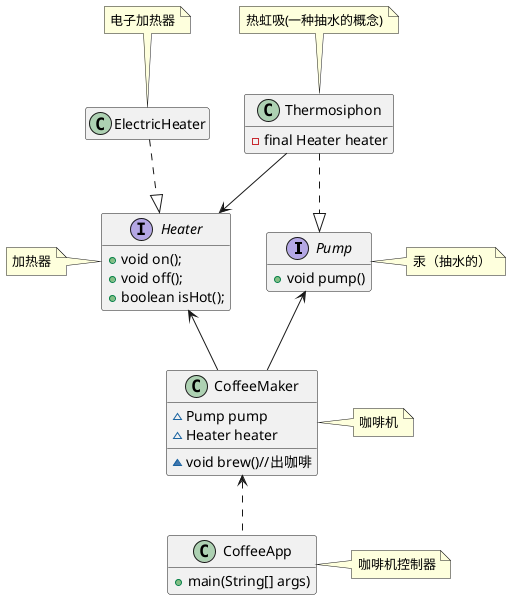 @startuml
hide empty members
hide empty fields

interface Pump{
    + void pump()
}
note right: 汞（抽水的）

interface Heater{
    + void on();
    + void off();
    + boolean isHot();
}
note left:加热器

class Thermosiphon{
    - final Heater heater
}
note top: 热虹吸(一种抽水的概念)

class ElectricHeater
note top: 电子加热器

class CoffeeMaker{
    ~ Pump pump
    ~ Heater heater
    ~ void brew()//出咖啡
}
note right:咖啡机

class CoffeeApp{
    + main(String[] args)
}
note right:咖啡机控制器


ElectricHeater ..|> Heater
Thermosiphon ..|> Pump
Thermosiphon --> Heater
CoffeeMaker -left-> Heater
CoffeeMaker -up-> Pump
CoffeeApp .up.> CoffeeMaker

@enduml